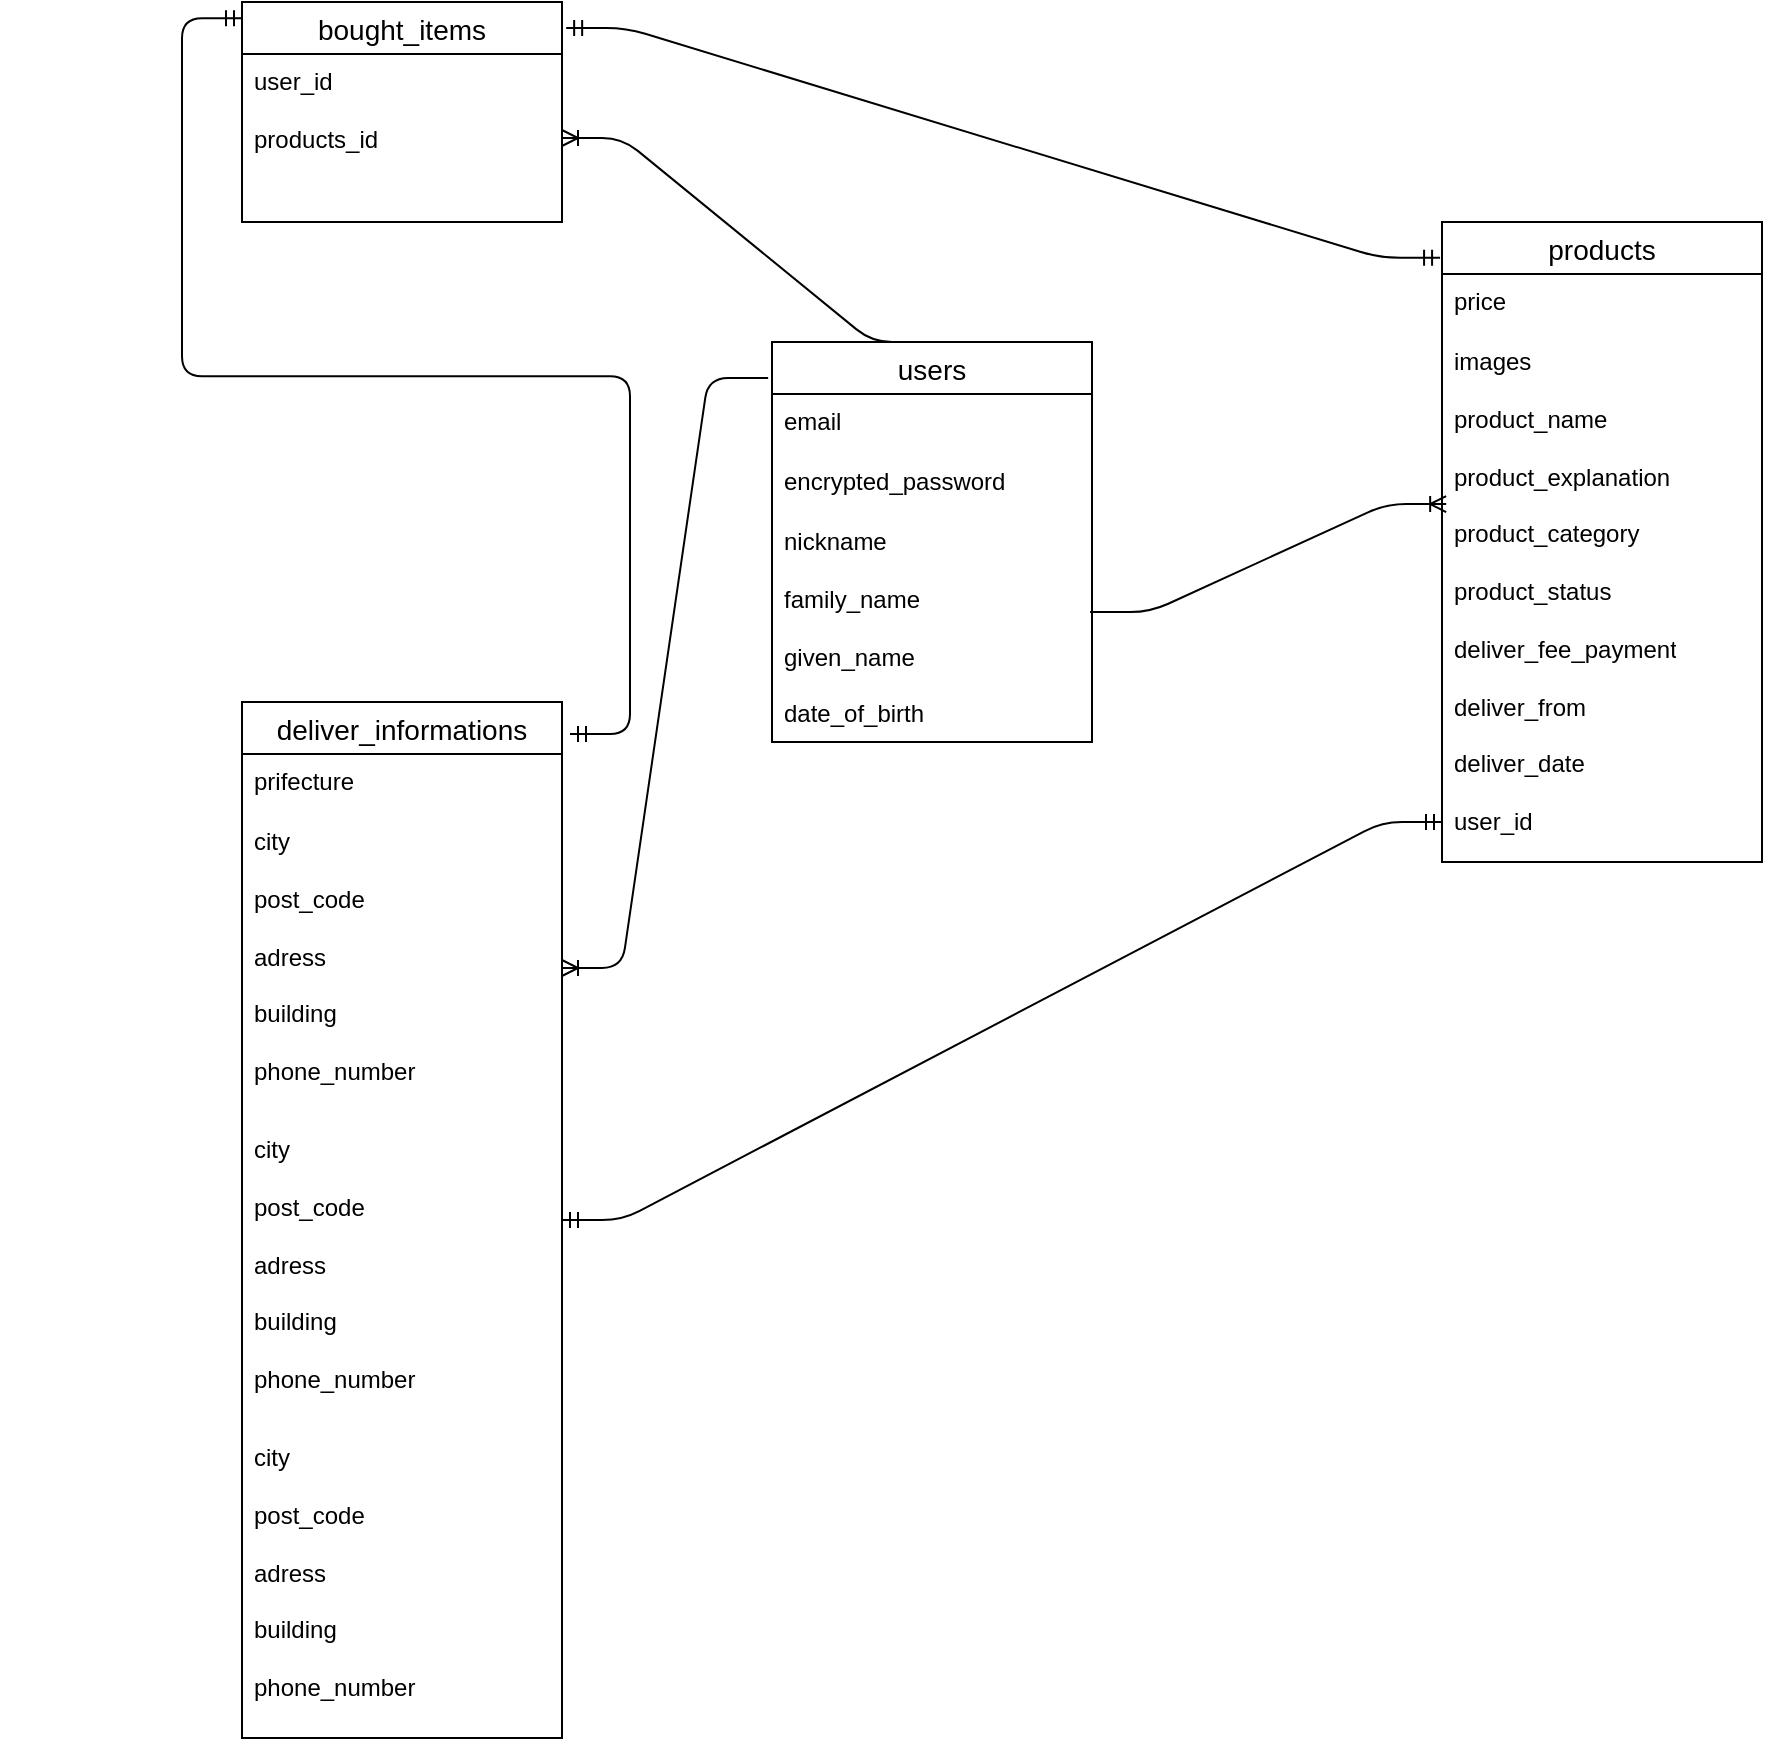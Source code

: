 <mxfile>
    <diagram id="SQ38itncQppqPQ7tfJN7" name="ページ1">
        <mxGraphModel dx="1089" dy="779" grid="1" gridSize="10" guides="1" tooltips="1" connect="1" arrows="1" fold="1" page="1" pageScale="1" pageWidth="1169" pageHeight="827" math="0" shadow="0">
            <root>
                <mxCell id="0"/>
                <mxCell id="1" parent="0"/>
                <mxCell id="58" value="" style="endArrow=none;html=1;rounded=1;strokeColor=none;curved=0;" parent="1" edge="1">
                    <mxGeometry relative="1" as="geometry">
                        <mxPoint x="400" y="585" as="sourcePoint"/>
                        <mxPoint x="450" y="585" as="targetPoint"/>
                        <Array as="points">
                            <mxPoint x="530" y="450"/>
                            <mxPoint x="450" y="585"/>
                        </Array>
                    </mxGeometry>
                </mxCell>
                <mxCell id="76" value="" style="endArrow=none;html=1;rounded=0;" parent="1" edge="1">
                    <mxGeometry relative="1" as="geometry">
                        <mxPoint x="500" y="380" as="sourcePoint"/>
                        <mxPoint x="500" y="380" as="targetPoint"/>
                    </mxGeometry>
                </mxCell>
                <mxCell id="84" value="users" style="swimlane;fontStyle=0;childLayout=stackLayout;horizontal=1;startSize=26;horizontalStack=0;resizeParent=1;resizeParentMax=0;resizeLast=0;collapsible=1;marginBottom=0;align=center;fontSize=14;" vertex="1" parent="1">
                    <mxGeometry x="505" y="210" width="160" height="200" as="geometry"/>
                </mxCell>
                <mxCell id="85" value="email" style="text;strokeColor=none;fillColor=none;spacingLeft=4;spacingRight=4;overflow=hidden;rotatable=0;points=[[0,0.5],[1,0.5]];portConstraint=eastwest;fontSize=12;whiteSpace=wrap;html=1;" vertex="1" parent="84">
                    <mxGeometry y="26" width="160" height="30" as="geometry"/>
                </mxCell>
                <mxCell id="86" value="encrypted_password" style="text;strokeColor=none;fillColor=none;spacingLeft=4;spacingRight=4;overflow=hidden;rotatable=0;points=[[0,0.5],[1,0.5]];portConstraint=eastwest;fontSize=12;whiteSpace=wrap;html=1;" vertex="1" parent="84">
                    <mxGeometry y="56" width="160" height="30" as="geometry"/>
                </mxCell>
                <mxCell id="87" value="nickname&lt;div&gt;&lt;br&gt;&lt;/div&gt;&lt;div&gt;family_name&lt;/div&gt;&lt;div&gt;&lt;br&gt;&lt;/div&gt;&lt;div&gt;given_name&lt;/div&gt;&lt;div&gt;&lt;br&gt;&lt;/div&gt;&lt;div&gt;date_of_birth&lt;/div&gt;" style="text;strokeColor=none;fillColor=none;spacingLeft=4;spacingRight=4;overflow=hidden;rotatable=0;points=[[0,0.5],[1,0.5]];portConstraint=eastwest;fontSize=12;whiteSpace=wrap;html=1;" vertex="1" parent="84">
                    <mxGeometry y="86" width="160" height="114" as="geometry"/>
                </mxCell>
                <mxCell id="88" value="products" style="swimlane;fontStyle=0;childLayout=stackLayout;horizontal=1;startSize=26;horizontalStack=0;resizeParent=1;resizeParentMax=0;resizeLast=0;collapsible=1;marginBottom=0;align=center;fontSize=14;" vertex="1" parent="1">
                    <mxGeometry x="840" y="150" width="160" height="320" as="geometry"/>
                </mxCell>
                <mxCell id="90" value="price&lt;div&gt;&lt;br&gt;&lt;/div&gt;&lt;div&gt;&lt;br&gt;&lt;/div&gt;" style="text;strokeColor=none;fillColor=none;spacingLeft=4;spacingRight=4;overflow=hidden;rotatable=0;points=[[0,0.5],[1,0.5]];portConstraint=eastwest;fontSize=12;whiteSpace=wrap;html=1;" vertex="1" parent="88">
                    <mxGeometry y="26" width="160" height="30" as="geometry"/>
                </mxCell>
                <mxCell id="91" value="images&lt;div&gt;&lt;br&gt;&lt;/div&gt;&lt;div&gt;product_name&lt;/div&gt;&lt;div&gt;&lt;br&gt;&lt;/div&gt;&lt;div&gt;product_explanation&lt;/div&gt;&lt;div&gt;&lt;br&gt;&lt;/div&gt;&lt;div&gt;product_category&lt;/div&gt;&lt;div&gt;&lt;br&gt;&lt;/div&gt;&lt;div&gt;product_status&lt;/div&gt;&lt;div&gt;&lt;br&gt;&lt;/div&gt;&lt;div&gt;deliver_fee_payment&lt;/div&gt;&lt;div&gt;&lt;br&gt;&lt;/div&gt;&lt;div&gt;deliver_from&lt;/div&gt;&lt;div&gt;&lt;br&gt;&lt;/div&gt;&lt;div&gt;deliver_date&lt;/div&gt;&lt;div&gt;&lt;br&gt;&lt;/div&gt;&lt;div&gt;user_id&lt;/div&gt;" style="text;strokeColor=none;fillColor=none;spacingLeft=4;spacingRight=4;overflow=hidden;rotatable=0;points=[[0,0.5],[1,0.5]];portConstraint=eastwest;fontSize=12;whiteSpace=wrap;html=1;" vertex="1" parent="88">
                    <mxGeometry y="56" width="160" height="264" as="geometry"/>
                </mxCell>
                <mxCell id="93" value="deliver_informations" style="swimlane;fontStyle=0;childLayout=stackLayout;horizontal=1;startSize=26;horizontalStack=0;resizeParent=1;resizeParentMax=0;resizeLast=0;collapsible=1;marginBottom=0;align=center;fontSize=14;" vertex="1" parent="1">
                    <mxGeometry x="240" y="390" width="160" height="518" as="geometry"/>
                </mxCell>
                <mxCell id="121" value="" style="edgeStyle=entityRelationEdgeStyle;fontSize=12;html=1;endArrow=ERmandOne;startArrow=ERmandOne;exitX=1.025;exitY=0.031;exitDx=0;exitDy=0;exitPerimeter=0;entryX=0;entryY=0.173;entryDx=0;entryDy=0;entryPerimeter=0;" edge="1" parent="93" source="93">
                    <mxGeometry width="100" height="100" relative="1" as="geometry">
                        <mxPoint x="-3.04" y="-0.002" as="sourcePoint"/>
                        <mxPoint y="-341.85" as="targetPoint"/>
                    </mxGeometry>
                </mxCell>
                <mxCell id="95" value="prifecture&lt;div&gt;&lt;br&gt;&lt;/div&gt;&lt;div&gt;&lt;br&gt;&lt;/div&gt;" style="text;strokeColor=none;fillColor=none;spacingLeft=4;spacingRight=4;overflow=hidden;rotatable=0;points=[[0,0.5],[1,0.5]];portConstraint=eastwest;fontSize=12;whiteSpace=wrap;html=1;" vertex="1" parent="93">
                    <mxGeometry y="26" width="160" height="30" as="geometry"/>
                </mxCell>
                <mxCell id="99" value="city&lt;div&gt;&lt;br&gt;&lt;/div&gt;&lt;div&gt;post_code&lt;/div&gt;&lt;div&gt;&lt;br&gt;&lt;/div&gt;&lt;div&gt;adress&lt;/div&gt;&lt;div&gt;&lt;br&gt;&lt;/div&gt;&lt;div&gt;building&lt;/div&gt;&lt;div&gt;&lt;br&gt;&lt;/div&gt;&lt;div&gt;phone_number&lt;/div&gt;" style="text;strokeColor=none;fillColor=none;spacingLeft=4;spacingRight=4;overflow=hidden;rotatable=0;points=[[0,0.5],[1,0.5]];portConstraint=eastwest;fontSize=12;whiteSpace=wrap;html=1;" vertex="1" parent="93">
                    <mxGeometry y="56" width="160" height="154" as="geometry"/>
                </mxCell>
                <mxCell id="98" value="city&lt;div&gt;&lt;br&gt;&lt;/div&gt;&lt;div&gt;post_code&lt;/div&gt;&lt;div&gt;&lt;br&gt;&lt;/div&gt;&lt;div&gt;adress&lt;/div&gt;&lt;div&gt;&lt;br&gt;&lt;/div&gt;&lt;div&gt;building&lt;/div&gt;&lt;div&gt;&lt;br&gt;&lt;/div&gt;&lt;div&gt;phone_number&lt;/div&gt;" style="text;strokeColor=none;fillColor=none;spacingLeft=4;spacingRight=4;overflow=hidden;rotatable=0;points=[[0,0.5],[1,0.5]];portConstraint=eastwest;fontSize=12;whiteSpace=wrap;html=1;" vertex="1" parent="93">
                    <mxGeometry y="210" width="160" height="154" as="geometry"/>
                </mxCell>
                <mxCell id="96" value="city&lt;div&gt;&lt;br&gt;&lt;/div&gt;&lt;div&gt;post_code&lt;/div&gt;&lt;div&gt;&lt;br&gt;&lt;/div&gt;&lt;div&gt;adress&lt;/div&gt;&lt;div&gt;&lt;br&gt;&lt;/div&gt;&lt;div&gt;building&lt;/div&gt;&lt;div&gt;&lt;br&gt;&lt;/div&gt;&lt;div&gt;phone_number&lt;/div&gt;" style="text;strokeColor=none;fillColor=none;spacingLeft=4;spacingRight=4;overflow=hidden;rotatable=0;points=[[0,0.5],[1,0.5]];portConstraint=eastwest;fontSize=12;whiteSpace=wrap;html=1;" vertex="1" parent="93">
                    <mxGeometry y="364" width="160" height="154" as="geometry"/>
                </mxCell>
                <mxCell id="100" value="bought_items" style="swimlane;fontStyle=0;childLayout=stackLayout;horizontal=1;startSize=26;horizontalStack=0;resizeParent=1;resizeParentMax=0;resizeLast=0;collapsible=1;marginBottom=0;align=center;fontSize=14;" vertex="1" parent="1">
                    <mxGeometry x="240" y="40" width="160" height="110" as="geometry"/>
                </mxCell>
                <mxCell id="101" value="user_id&lt;div&gt;&lt;br&gt;&lt;/div&gt;&lt;div&gt;products_id&lt;/div&gt;" style="text;strokeColor=none;fillColor=none;spacingLeft=4;spacingRight=4;overflow=hidden;rotatable=0;points=[[0,0.5],[1,0.5]];portConstraint=eastwest;fontSize=12;whiteSpace=wrap;html=1;" vertex="1" parent="100">
                    <mxGeometry y="26" width="160" height="84" as="geometry"/>
                </mxCell>
                <mxCell id="107" value="" style="line;strokeWidth=1;rotatable=0;dashed=0;labelPosition=right;align=left;verticalAlign=middle;spacingTop=0;spacingLeft=6;points=[];portConstraint=eastwest;" vertex="1" parent="1">
                    <mxGeometry x="120" y="195" height="10" as="geometry"/>
                </mxCell>
                <mxCell id="122" value="" style="edgeStyle=entityRelationEdgeStyle;fontSize=12;html=1;endArrow=ERmandOne;startArrow=ERmandOne;exitX=1.013;exitY=0.118;exitDx=0;exitDy=0;entryX=-0.006;entryY=0.056;entryDx=0;entryDy=0;entryPerimeter=0;exitPerimeter=0;" edge="1" parent="1" source="100" target="88">
                    <mxGeometry width="100" height="100" relative="1" as="geometry">
                        <mxPoint x="410" y="60" as="sourcePoint"/>
                        <mxPoint x="870" y="140" as="targetPoint"/>
                    </mxGeometry>
                </mxCell>
                <mxCell id="123" value="" style="edgeStyle=entityRelationEdgeStyle;fontSize=12;html=1;endArrow=ERmandOne;startArrow=ERmandOne;" edge="1" parent="1">
                    <mxGeometry width="100" height="100" relative="1" as="geometry">
                        <mxPoint x="400" y="649.04" as="sourcePoint"/>
                        <mxPoint x="840" y="450" as="targetPoint"/>
                    </mxGeometry>
                </mxCell>
                <mxCell id="125" value="" style="edgeStyle=entityRelationEdgeStyle;fontSize=12;html=1;endArrow=ERoneToMany;entryX=1;entryY=0.5;entryDx=0;entryDy=0;exitX=-0.012;exitY=0.09;exitDx=0;exitDy=0;exitPerimeter=0;" edge="1" parent="1" source="84" target="99">
                    <mxGeometry width="100" height="100" relative="1" as="geometry">
                        <mxPoint x="547.96" y="240" as="sourcePoint"/>
                        <mxPoint x="450.0" y="528.064" as="targetPoint"/>
                    </mxGeometry>
                </mxCell>
                <mxCell id="127" value="" style="edgeStyle=entityRelationEdgeStyle;fontSize=12;html=1;endArrow=ERoneToMany;exitX=0.994;exitY=0.43;exitDx=0;exitDy=0;exitPerimeter=0;entryX=0.013;entryY=0.322;entryDx=0;entryDy=0;entryPerimeter=0;" edge="1" parent="1" source="87" target="91">
                    <mxGeometry width="100" height="100" relative="1" as="geometry">
                        <mxPoint x="680" y="338" as="sourcePoint"/>
                        <mxPoint x="830" y="230" as="targetPoint"/>
                    </mxGeometry>
                </mxCell>
                <mxCell id="129" value="" style="edgeStyle=entityRelationEdgeStyle;fontSize=12;html=1;endArrow=ERoneToMany;exitX=0.5;exitY=0;exitDx=0;exitDy=0;" edge="1" parent="1" source="84" target="101">
                    <mxGeometry width="100" height="100" relative="1" as="geometry">
                        <mxPoint x="420" y="195" as="sourcePoint"/>
                        <mxPoint x="520" y="95" as="targetPoint"/>
                    </mxGeometry>
                </mxCell>
            </root>
        </mxGraphModel>
    </diagram>
</mxfile>